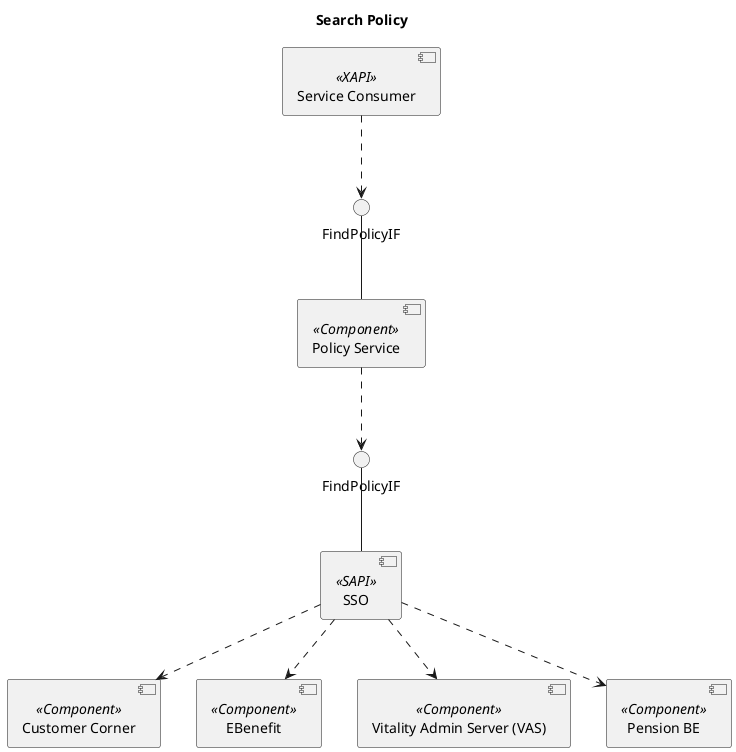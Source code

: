@startuml

Title Search Policy

component [Service Consumer] as SC << XAPI >>

component [SSO] as SSO << SAPI >>

component [Customer Corner] as CC<< Component >>
component [EBenefit] as EB << Component >>
component [Vitality Admin Server (VAS)] as VAS << Component >>
component [Pension BE] as PTBE << Component >>

component [Policy Service] as PS << Component >>

interface FindPolicyIF as PII1

interface FindPolicyIF as PII5

SC .d.> PII1

PII1 -d- PS

PS .d.> PII5
PII5 -d- SSO

SSO .d.> CC
SSO .d.> EB
SSO .d.> VAS
SSO .d.> PTBE

@enduml
